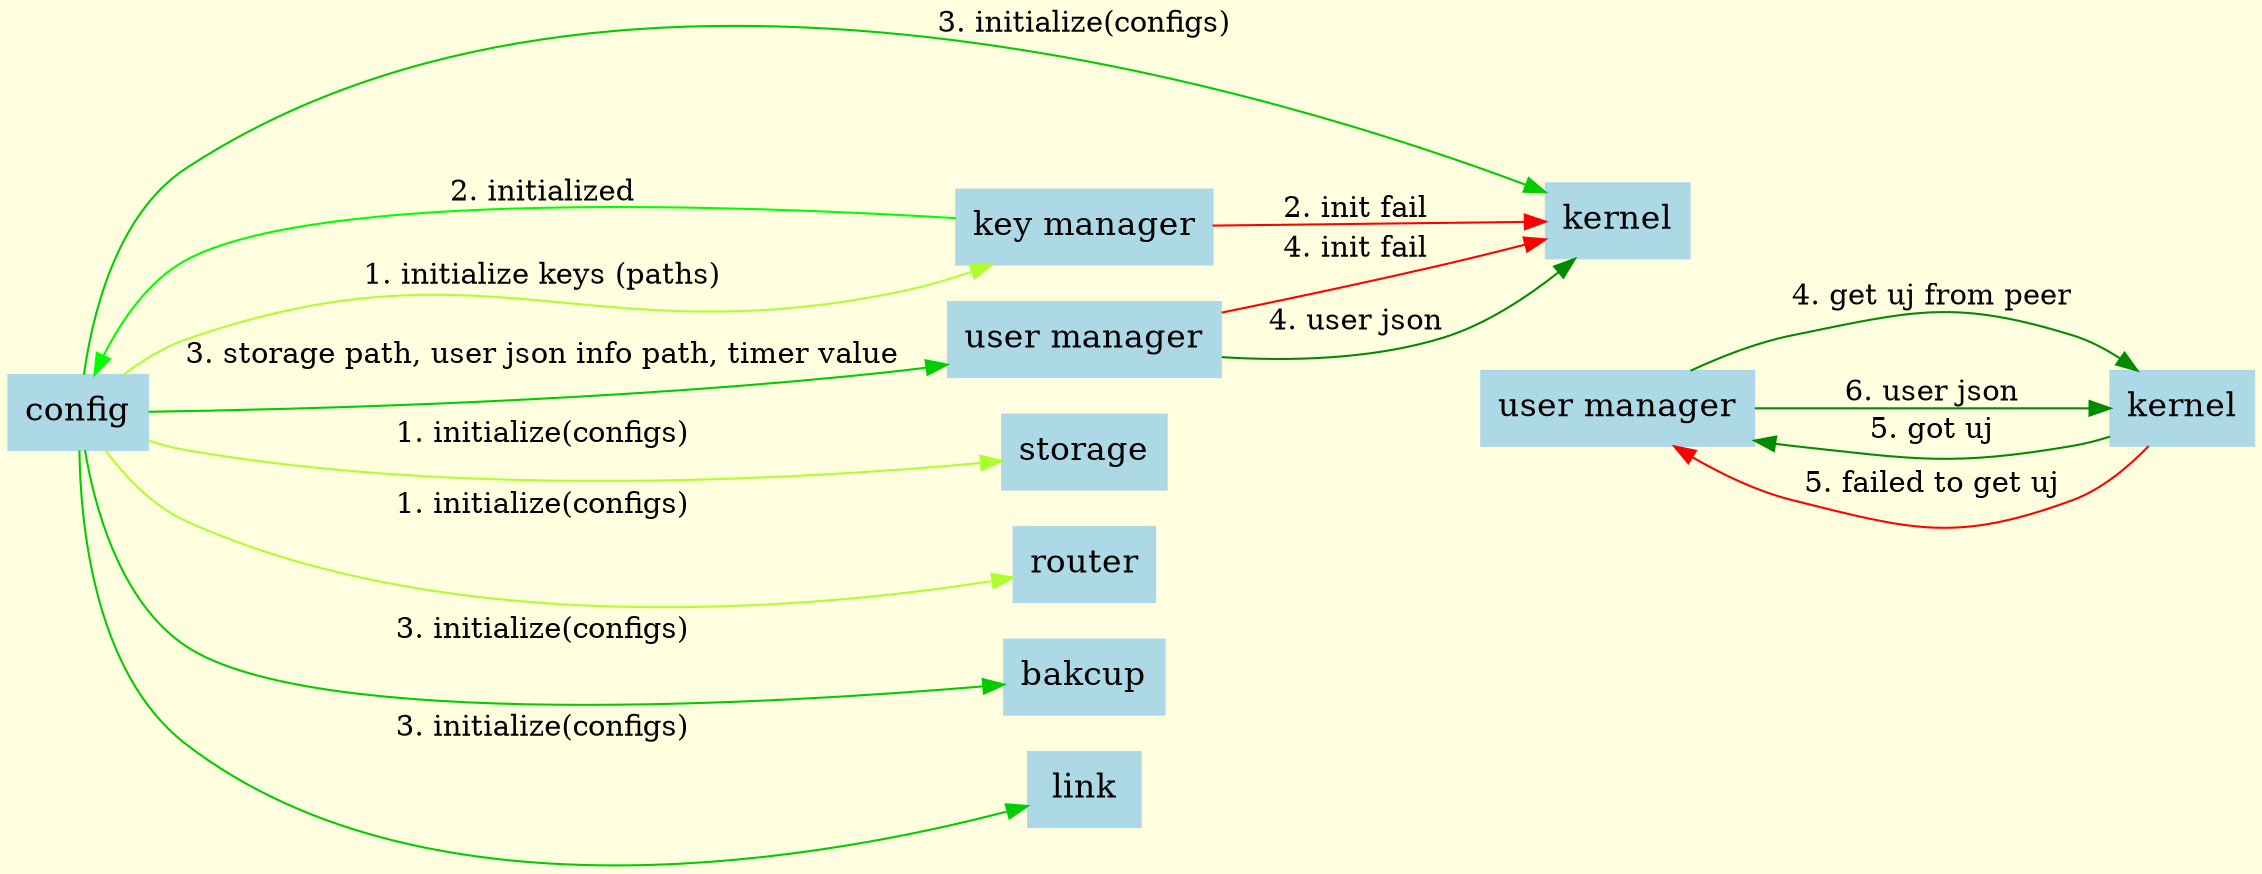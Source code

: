 digraph g {
        compound=true;
        graph [
                rankdir = "LR"
                bgcolor = "lightyellow"
                style="filled"
        ];

        node [
                fontsize = "16"
                shape = "box"
                style="filled"
                color = "lightblue"
        ];

        config [
                label = "config"
        ]

        key_manager [
                label = "key manager"
        ]

        user_manager [
                label="user manager";
        ]

        kernel [
                label="kernel";
        ]

        storage [
                label="storage";
        ]

        router [
                label="router";
        ]

        "config" -> "key_manager" [
                label="1. initialize keys (paths)"
                color="greenyellow"
        ];

        "config" -> "storage" [
                label="1. initialize(configs)"
                color="greenyellow"
        ];

        "config" -> "router" [
                label="1. initialize(configs)"
                color="greenyellow"
        ];

        "key_manager" -> "config" [
                label="2. initialized"
                color="green"
        ];

        "key_manager" -> "kernel" [
                label="2. init fail"
                color="red"
        ];

        "config" -> "kernel" [
                label="3. initialize(configs)"
                color="green3"
        ];

        "config" -> "user_manager" [
                label="3. storage path, user json info path, timer value"
                color="green3"
        ];

        "config" -> "bakcup" [
                label="3. initialize(configs)"
                color="green3"
        ];

        "config" -> "link" [
                label="3. initialize(configs)"
                color="green3"
        ];

        "user_manager" -> "kernel" [
                label="4. user json"
                color="green4"
        ];

        "user_manager" -> "kernel" [
                label="4. init fail"
                color="red"
        ];

        user_manager1 [
                label="user manager";
        ]

        kernel1 [
                label="kernel";
        ]


        "user_manager1" -> "kernel1" [
                label="4. get uj from peer"
                color="green4"
        ]

        "kernel1" -> "user_manager1" [
                label="5. got uj"
                color="green4"
        ]

        "kernel1" -> "user_manager1" [
                label="5. failed to get uj"
                color="red"
        ]

        "user_manager1" -> "kernel1" [
                label="6. user json"
                color="green4"
        ]

        "user_manager" -> "user_manager1" [
                style="invis"
        ]

}

